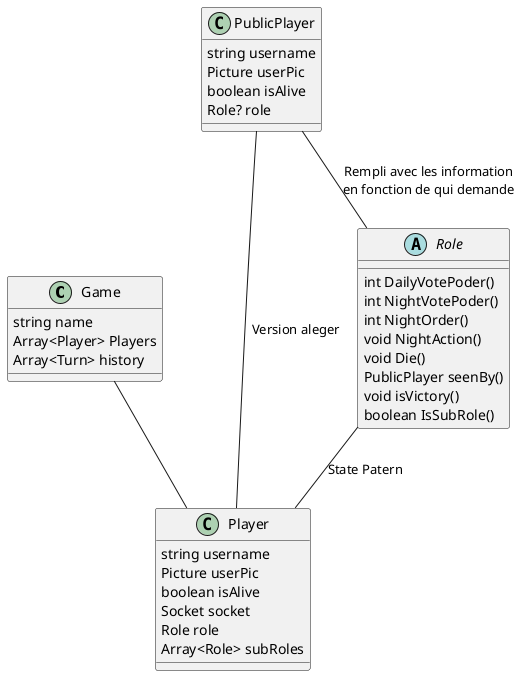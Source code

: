 @startuml

class Game{
  string name
  Array<Player> Players
  Array<Turn> history
}


class Player{
  string username
  Picture userPic
  boolean isAlive
  Socket socket
  Role role
  Array<Role> subRoles
}
abstract Role {
  int DailyVotePoder()
  int NightVotePoder()
  int NightOrder()
  void NightAction()
  void Die()
  PublicPlayer seenBy()
  void isVictory()
  boolean IsSubRole()
}

class PublicPlayer{
  string username
  Picture userPic
  boolean isAlive
  Role? role
}

Role -- Player : "State Patern"
Game -- Player
PublicPlayer -- Role : Rempli avec les information\nen fonction de qui demande
PublicPlayer -- Player : Version aleger
@enduml